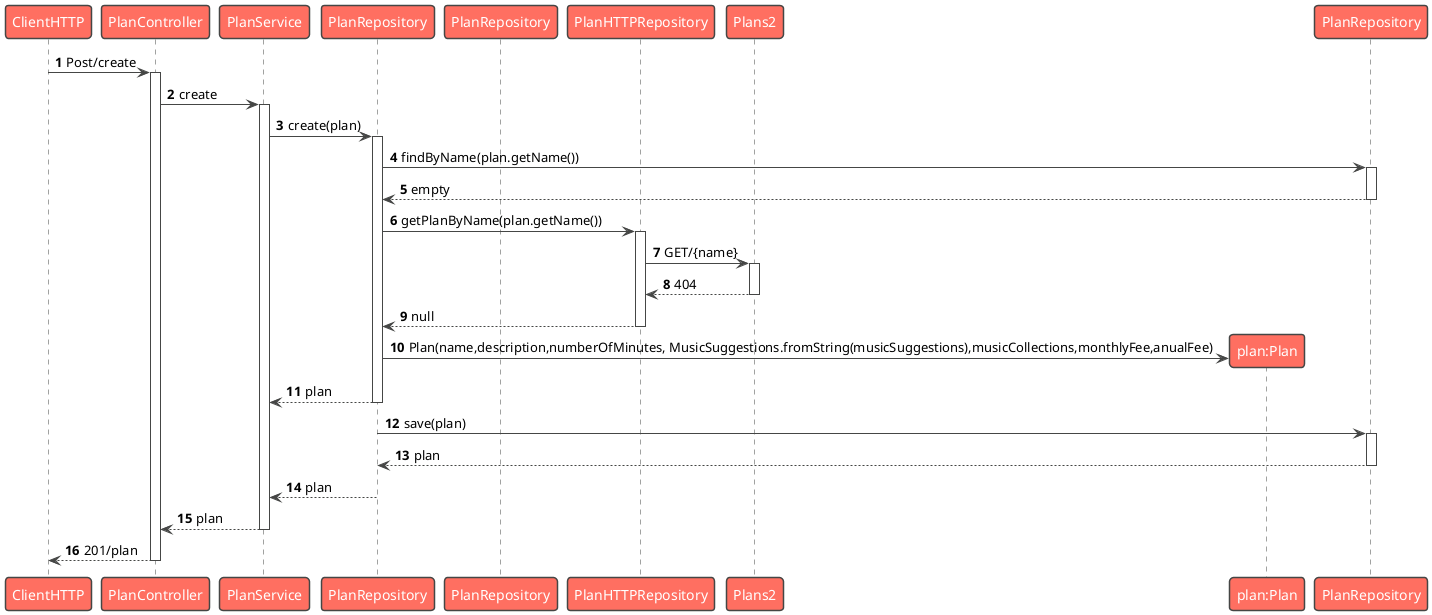 @startuml
'https://plantuml.com/sequence-diagram

autonumber
autoactivate on

!theme toy
skinparam backgroundColor Transparent
participant ClientHTTP as "ClientHTTP"
participant PlanController as "PlanController"
participant PlanService as "PlanService"
participant PlanRepositoryDriver as "PlanRepository"
participant PlanDBRepository as "PlanRepository"
participant PlanHTTPRepository as "PlanHTTPRepository"
participant Plans2 as "Plans2"
participant Plan as "plan:Plan"

ClientHTTP -> PlanController: Post/create
PlanController -> PlanService: create
PlanService -> PlanRepositoryDriver:create(plan)
PlanRepositoryDriver -> PlanRepository:findByName(plan.getName())
return empty
PlanRepositoryDriver -> PlanHTTPRepository:getPlanByName(plan.getName())

    PlanHTTPRepository -> Plans2: GET/{name}


     Plans2 --> PlanHTTPRepository: 404
    PlanHTTPRepository --> PlanRepositoryDriver:null

    PlanRepositoryDriver -> Plan**:Plan(name,description,numberOfMinutes, MusicSuggestions.fromString(musicSuggestions),musicCollections,monthlyFee,anualFee)
    return plan
    PlanRepositoryDriver ->PlanRepository: save(plan)
    return plan
    PlanRepositoryDriver --> PlanService: plan
    PlanService --> PlanController: plan
    PlanController --> ClientHTTP: 201/plan
@enduml
